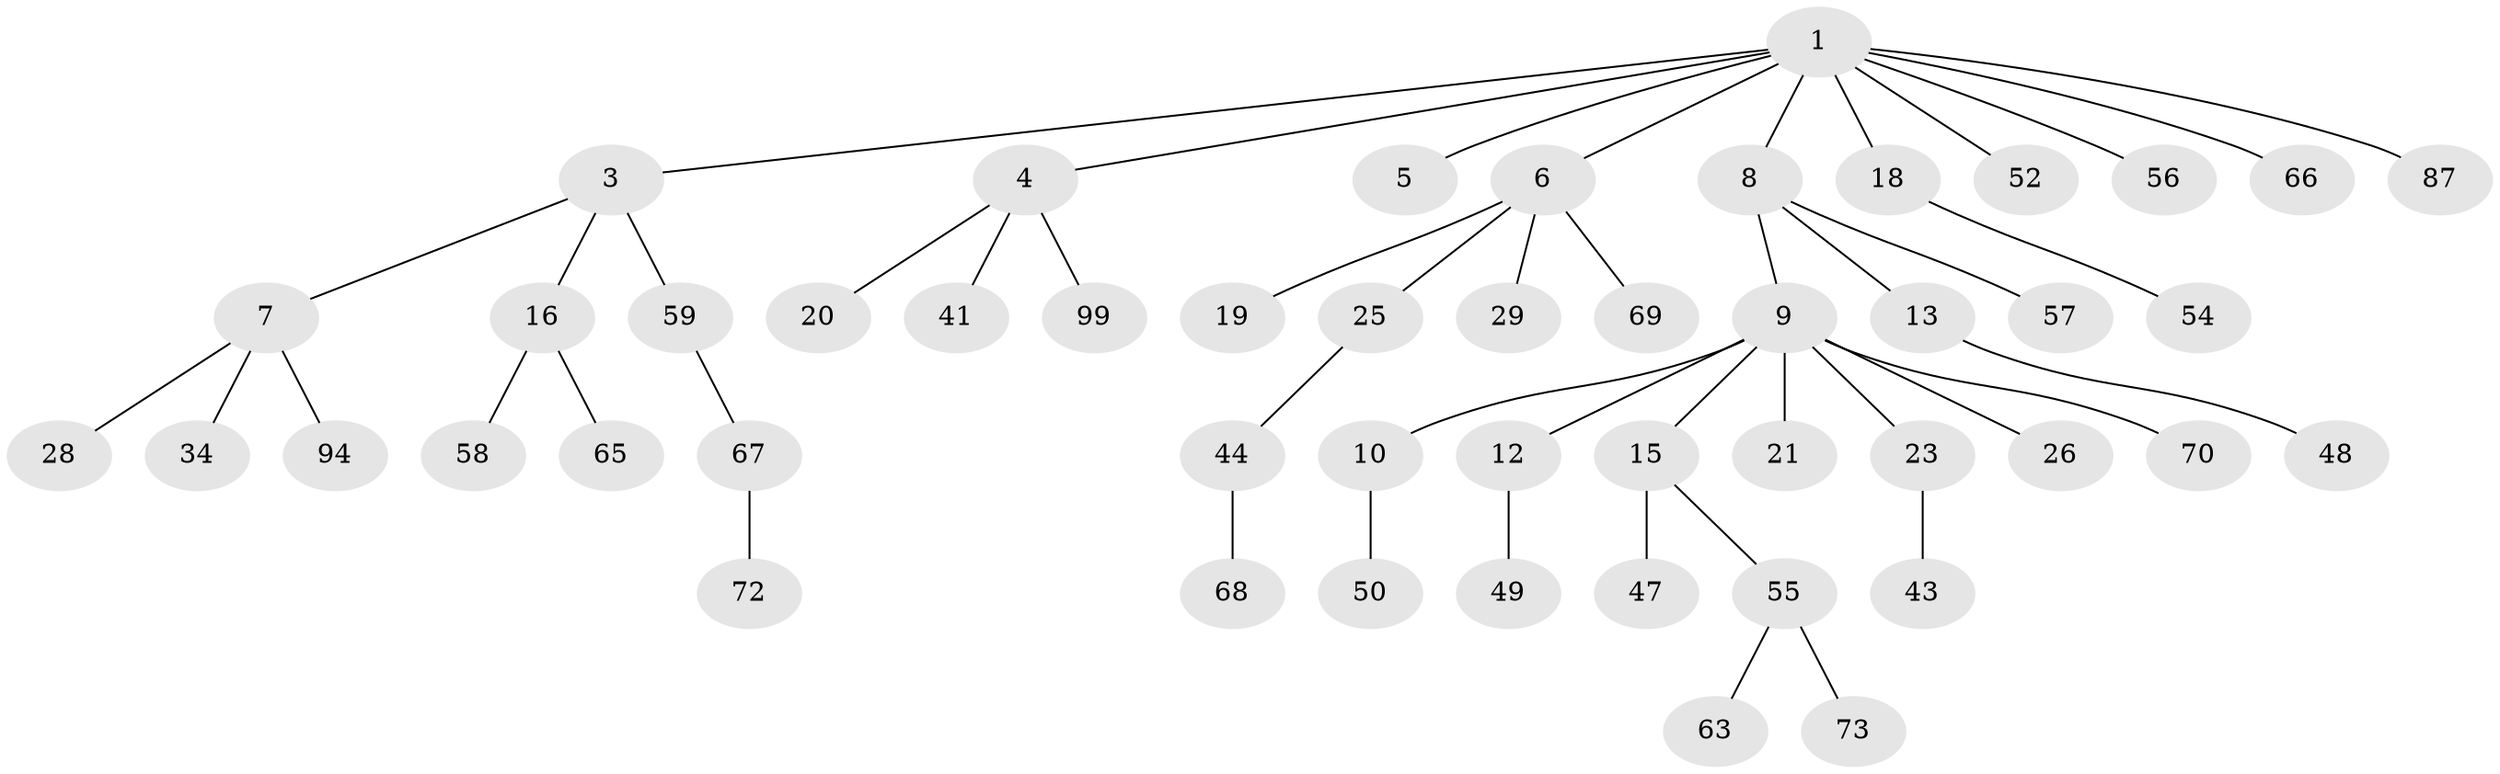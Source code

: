 // original degree distribution, {7: 0.020202020202020204, 5: 0.04040404040404041, 4: 0.050505050505050504, 3: 0.13131313131313133, 1: 0.47474747474747475, 2: 0.2828282828282828}
// Generated by graph-tools (version 1.1) at 2025/15/03/09/25 04:15:27]
// undirected, 49 vertices, 48 edges
graph export_dot {
graph [start="1"]
  node [color=gray90,style=filled];
  1 [super="+2"];
  3;
  4 [super="+30"];
  5;
  6 [super="+24+14"];
  7 [super="+39"];
  8 [super="+11+35"];
  9 [super="+17"];
  10 [super="+75"];
  12 [super="+36+31"];
  13;
  15 [super="+40+51"];
  16 [super="+27"];
  18 [super="+32"];
  19 [super="+86"];
  20;
  21 [super="+81"];
  23 [super="+88+92"];
  25 [super="+53+45+38"];
  26 [super="+74"];
  28;
  29 [super="+84+80"];
  34 [super="+37"];
  41 [super="+83"];
  43;
  44;
  47 [super="+98"];
  48;
  49;
  50;
  52 [super="+95"];
  54;
  55 [super="+62"];
  56;
  57;
  58;
  59 [super="+64"];
  63 [super="+78"];
  65;
  66 [super="+89+76"];
  67;
  68;
  69 [super="+82+71"];
  70;
  72;
  73;
  87;
  94 [super="+96"];
  99;
  1 -- 3;
  1 -- 4;
  1 -- 5;
  1 -- 8;
  1 -- 18;
  1 -- 66;
  1 -- 52;
  1 -- 6;
  1 -- 87;
  1 -- 56;
  3 -- 7;
  3 -- 16;
  3 -- 59;
  4 -- 20;
  4 -- 41;
  4 -- 99;
  6 -- 25;
  6 -- 29;
  6 -- 69;
  6 -- 19;
  7 -- 28;
  7 -- 34;
  7 -- 94;
  8 -- 9;
  8 -- 13;
  8 -- 57;
  9 -- 10;
  9 -- 12;
  9 -- 15;
  9 -- 21;
  9 -- 26;
  9 -- 70;
  9 -- 23;
  10 -- 50;
  12 -- 49;
  13 -- 48;
  15 -- 47;
  15 -- 55;
  16 -- 65;
  16 -- 58;
  18 -- 54;
  23 -- 43;
  25 -- 44;
  44 -- 68;
  55 -- 73;
  55 -- 63;
  59 -- 67;
  67 -- 72;
}
